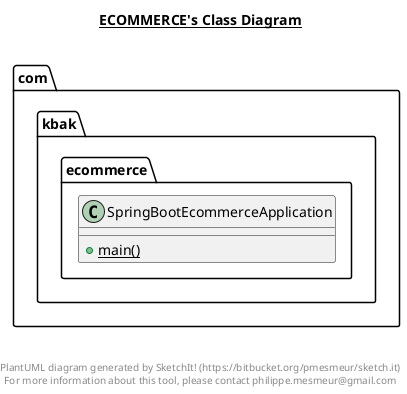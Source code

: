@startuml

title __ECOMMERCE's Class Diagram__\n

  namespace com.kbak.ecommerce {
    class com.kbak.ecommerce.SpringBootEcommerceApplication {
        {static} + main()
    }
  }
  



right footer


PlantUML diagram generated by SketchIt! (https://bitbucket.org/pmesmeur/sketch.it)
For more information about this tool, please contact philippe.mesmeur@gmail.com
endfooter

@enduml
